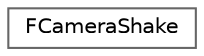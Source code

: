 digraph "Graphical Class Hierarchy"
{
 // LATEX_PDF_SIZE
  bgcolor="transparent";
  edge [fontname=Helvetica,fontsize=10,labelfontname=Helvetica,labelfontsize=10];
  node [fontname=Helvetica,fontsize=10,shape=box,height=0.2,width=0.4];
  rankdir="LR";
  Node0 [label="FCameraShake",height=0.2,width=0.4,color="grey40", fillcolor="white", style="filled",URL="$struct_f_camera_shake.html",tooltip=" "];
}
